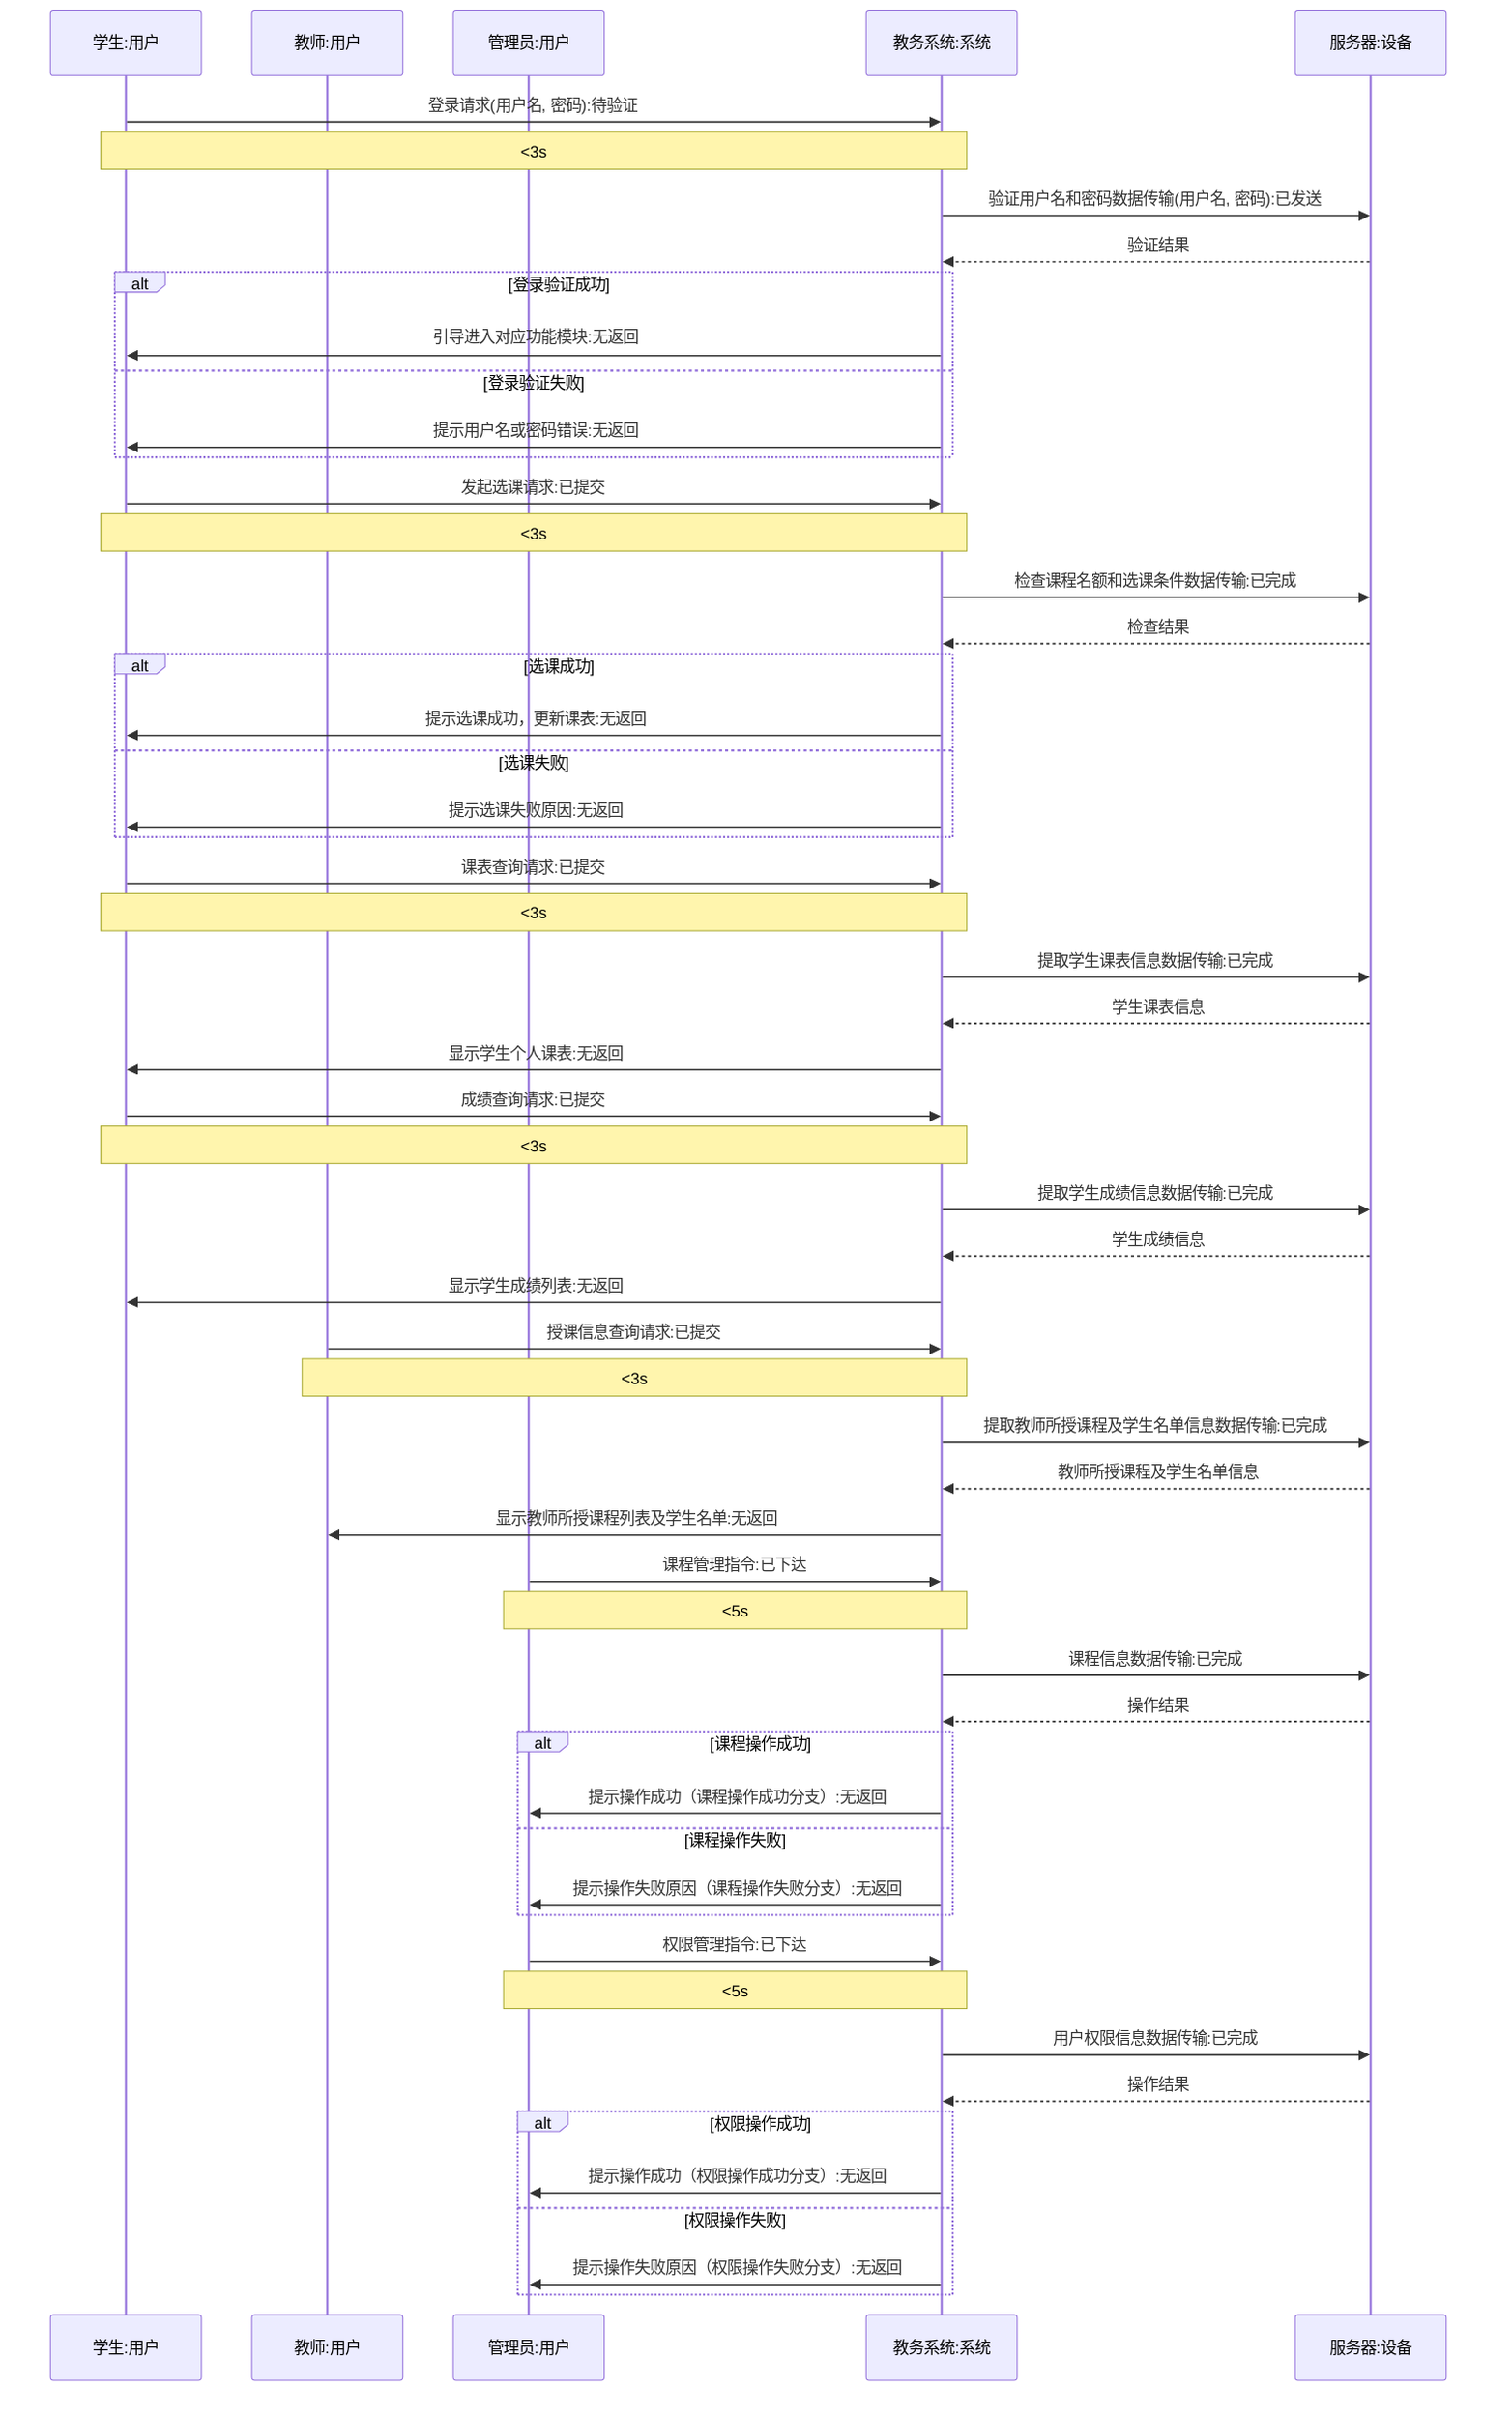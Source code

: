 sequenceDiagram
participant 学生 as 学生:用户
participant 教师 as 教师:用户
participant 管理员 as 管理员:用户
participant 教务系统 as 教务系统:系统
participant 服务器 as 服务器:设备
学生->>教务系统: 登录请求(用户名, 密码):待验证
Note over 学生,教务系统: <3s
教务系统->>服务器: 验证用户名和密码数据传输(用户名, 密码):已发送
服务器-->>教务系统: 验证结果
alt 登录验证成功
教务系统->>学生: 引导进入对应功能模块:无返回
else 登录验证失败
教务系统->>学生: 提示用户名或密码错误:无返回
end
学生->>教务系统: 发起选课请求:已提交
Note over 学生,教务系统: <3s
教务系统->>服务器: 检查课程名额和选课条件数据传输:已完成
服务器-->>教务系统: 检查结果
alt 选课成功
教务系统->>学生: 提示选课成功，更新课表:无返回
else 选课失败
教务系统->>学生: 提示选课失败原因:无返回
end
学生->>教务系统: 课表查询请求:已提交
Note over 学生,教务系统: <3s
教务系统->>服务器: 提取学生课表信息数据传输:已完成
服务器-->>教务系统: 学生课表信息
教务系统->>学生: 显示学生个人课表:无返回
学生->>教务系统: 成绩查询请求:已提交
Note over 学生,教务系统: <3s
教务系统->>服务器: 提取学生成绩信息数据传输:已完成
服务器-->>教务系统: 学生成绩信息
教务系统->>学生: 显示学生成绩列表:无返回
教师->>教务系统: 授课信息查询请求:已提交
Note over 教师,教务系统: <3s
教务系统->>服务器: 提取教师所授课程及学生名单信息数据传输:已完成
服务器-->>教务系统: 教师所授课程及学生名单信息
教务系统->>教师: 显示教师所授课程列表及学生名单:无返回
管理员->>教务系统: 课程管理指令:已下达
Note over 管理员,教务系统: <5s
教务系统->>服务器: 课程信息数据传输:已完成
服务器-->>教务系统: 操作结果
alt 课程操作成功
教务系统->>管理员: 提示操作成功（课程操作成功分支）:无返回
else 课程操作失败
教务系统->>管理员: 提示操作失败原因（课程操作失败分支）:无返回
end
管理员->>教务系统: 权限管理指令:已下达
Note over 管理员,教务系统: <5s
教务系统->>服务器: 用户权限信息数据传输:已完成
服务器-->>教务系统: 操作结果
alt 权限操作成功
教务系统->>管理员: 提示操作成功（权限操作成功分支）:无返回
else 权限操作失败
教务系统->>管理员: 提示操作失败原因（权限操作失败分支）:无返回
end